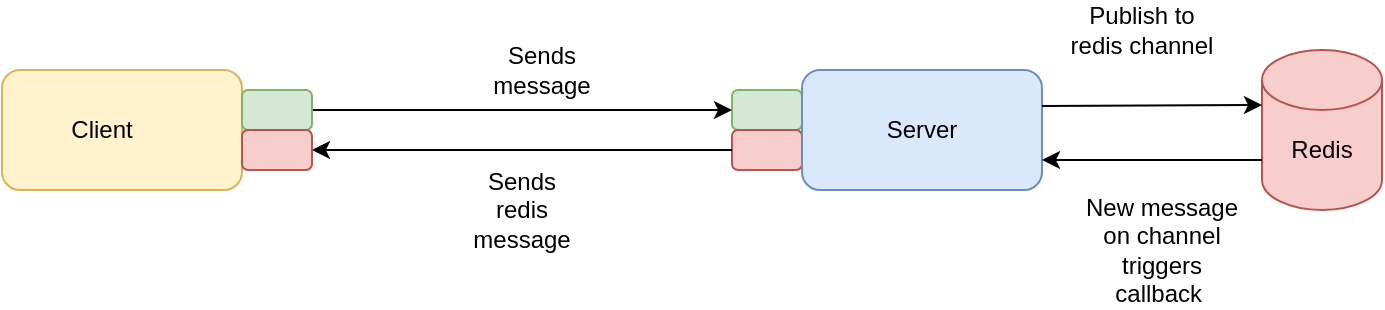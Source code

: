 <mxfile version="14.1.3" type="device"><diagram id="Pp7b3YHinIfe75hC1WWA" name="Page-1"><mxGraphModel dx="1038" dy="548" grid="1" gridSize="10" guides="1" tooltips="1" connect="1" arrows="1" fold="1" page="1" pageScale="1" pageWidth="850" pageHeight="1100" math="0" shadow="0"><root><mxCell id="0"/><mxCell id="1" parent="0"/><mxCell id="tPswap0fCij2Y_QDEymW-1" value="" style="rounded=1;whiteSpace=wrap;html=1;fillColor=#fff2cc;strokeColor=#d6b656;" vertex="1" parent="1"><mxGeometry x="50" y="120" width="120" height="60" as="geometry"/></mxCell><mxCell id="tPswap0fCij2Y_QDEymW-3" value="" style="shape=cylinder3;whiteSpace=wrap;html=1;boundedLbl=1;backgroundOutline=1;size=15;fillColor=#f8cecc;strokeColor=#b85450;" vertex="1" parent="1"><mxGeometry x="680" y="110" width="60" height="80" as="geometry"/></mxCell><mxCell id="tPswap0fCij2Y_QDEymW-4" value="" style="rounded=1;whiteSpace=wrap;html=1;fillColor=#d5e8d4;strokeColor=#82b366;" vertex="1" parent="1"><mxGeometry x="415" y="130" width="35" height="20" as="geometry"/></mxCell><mxCell id="tPswap0fCij2Y_QDEymW-5" value="" style="rounded=1;whiteSpace=wrap;html=1;fillColor=#f8cecc;strokeColor=#b85450;" vertex="1" parent="1"><mxGeometry x="415" y="150" width="35" height="20" as="geometry"/></mxCell><mxCell id="tPswap0fCij2Y_QDEymW-6" value="" style="rounded=1;whiteSpace=wrap;html=1;fillColor=#dae8fc;strokeColor=#6c8ebf;" vertex="1" parent="1"><mxGeometry x="450" y="120" width="120" height="60" as="geometry"/></mxCell><mxCell id="tPswap0fCij2Y_QDEymW-7" value="" style="endArrow=classic;html=1;entryX=0;entryY=0.5;entryDx=0;entryDy=0;exitX=1;exitY=0.5;exitDx=0;exitDy=0;" edge="1" parent="1" source="tPswap0fCij2Y_QDEymW-11" target="tPswap0fCij2Y_QDEymW-4"><mxGeometry width="50" height="50" relative="1" as="geometry"><mxPoint x="280" y="140" as="sourcePoint"/><mxPoint x="450" y="260" as="targetPoint"/></mxGeometry></mxCell><mxCell id="tPswap0fCij2Y_QDEymW-8" value="" style="endArrow=classic;html=1;entryX=0;entryY=0;entryDx=0;entryDy=27.5;entryPerimeter=0;" edge="1" parent="1" target="tPswap0fCij2Y_QDEymW-3"><mxGeometry width="50" height="50" relative="1" as="geometry"><mxPoint x="570" y="138" as="sourcePoint"/><mxPoint x="450" y="260" as="targetPoint"/></mxGeometry></mxCell><mxCell id="tPswap0fCij2Y_QDEymW-9" value="" style="endArrow=classic;html=1;entryX=1;entryY=0.75;entryDx=0;entryDy=0;" edge="1" parent="1" target="tPswap0fCij2Y_QDEymW-6"><mxGeometry width="50" height="50" relative="1" as="geometry"><mxPoint x="680" y="165" as="sourcePoint"/><mxPoint x="450" y="260" as="targetPoint"/></mxGeometry></mxCell><mxCell id="tPswap0fCij2Y_QDEymW-10" value="" style="endArrow=classic;html=1;exitX=0;exitY=0.5;exitDx=0;exitDy=0;entryX=1;entryY=0.5;entryDx=0;entryDy=0;" edge="1" parent="1" source="tPswap0fCij2Y_QDEymW-5" target="tPswap0fCij2Y_QDEymW-13"><mxGeometry width="50" height="50" relative="1" as="geometry"><mxPoint x="400" y="310" as="sourcePoint"/><mxPoint x="210" y="158" as="targetPoint"/></mxGeometry></mxCell><mxCell id="tPswap0fCij2Y_QDEymW-11" value="" style="rounded=1;whiteSpace=wrap;html=1;fillColor=#d5e8d4;strokeColor=#82b366;" vertex="1" parent="1"><mxGeometry x="170" y="130" width="35" height="20" as="geometry"/></mxCell><mxCell id="tPswap0fCij2Y_QDEymW-13" value="" style="rounded=1;whiteSpace=wrap;html=1;fillColor=#f8cecc;strokeColor=#b85450;" vertex="1" parent="1"><mxGeometry x="170" y="150" width="35" height="20" as="geometry"/></mxCell><mxCell id="tPswap0fCij2Y_QDEymW-14" value="Server" style="text;html=1;strokeColor=none;fillColor=none;align=center;verticalAlign=middle;whiteSpace=wrap;rounded=0;" vertex="1" parent="1"><mxGeometry x="490" y="140" width="40" height="20" as="geometry"/></mxCell><mxCell id="tPswap0fCij2Y_QDEymW-15" value="Client" style="text;html=1;strokeColor=none;fillColor=none;align=center;verticalAlign=middle;whiteSpace=wrap;rounded=0;" vertex="1" parent="1"><mxGeometry x="80" y="140" width="40" height="20" as="geometry"/></mxCell><mxCell id="tPswap0fCij2Y_QDEymW-16" value="Redis" style="text;html=1;strokeColor=none;fillColor=none;align=center;verticalAlign=middle;whiteSpace=wrap;rounded=0;" vertex="1" parent="1"><mxGeometry x="690" y="150" width="40" height="20" as="geometry"/></mxCell><mxCell id="tPswap0fCij2Y_QDEymW-17" value="Sends message" style="text;html=1;strokeColor=none;fillColor=none;align=center;verticalAlign=middle;whiteSpace=wrap;rounded=0;" vertex="1" parent="1"><mxGeometry x="300" y="110" width="40" height="20" as="geometry"/></mxCell><mxCell id="tPswap0fCij2Y_QDEymW-18" value="Publish to redis channel" style="text;html=1;strokeColor=none;fillColor=none;align=center;verticalAlign=middle;whiteSpace=wrap;rounded=0;" vertex="1" parent="1"><mxGeometry x="580" y="90" width="80" height="20" as="geometry"/></mxCell><mxCell id="tPswap0fCij2Y_QDEymW-19" value="New message on channel triggers callback&amp;nbsp;" style="text;html=1;strokeColor=none;fillColor=none;align=center;verticalAlign=middle;whiteSpace=wrap;rounded=0;" vertex="1" parent="1"><mxGeometry x="590" y="200" width="80" height="20" as="geometry"/></mxCell><mxCell id="tPswap0fCij2Y_QDEymW-20" value="Sends redis message" style="text;html=1;strokeColor=none;fillColor=none;align=center;verticalAlign=middle;whiteSpace=wrap;rounded=0;" vertex="1" parent="1"><mxGeometry x="290" y="180" width="40" height="20" as="geometry"/></mxCell></root></mxGraphModel></diagram></mxfile>